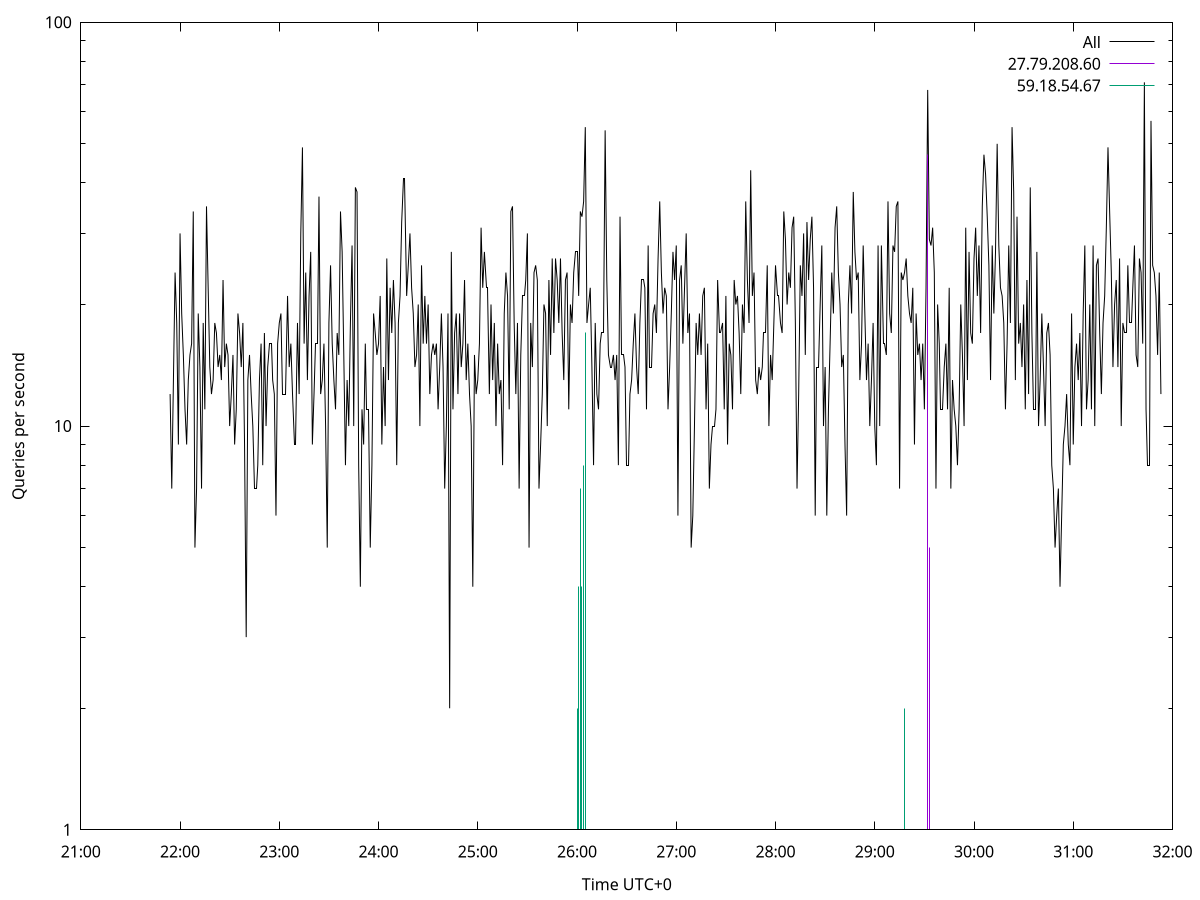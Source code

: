 set terminal pngcairo size 1024,768
set output 'Sun Jan  7 13:21:54 2024.png'
set ylabel 'Queries per second'
set xlabel 'Time UTC+0'
set xdata time
set timefmt "%s"
set log y
plot \
'-' using 1:2 linecolor 0 linetype 2 with lines title 'All', \
'-' using 1:2 linecolor 1 linetype 3 with impulses title "27.79.208.60", \
'-' using 1:2 linecolor 2 linetype 3 with impulses title "59.18.54.67"
1704608514 12
1704608515 7
1704608516 13
1704608517 24
1704608518 18
1704608519 9
1704608520 30
1704608521 19
1704608522 15
1704608523 11
1704608524 9
1704608525 13
1704608526 15
1704608527 16
1704608528 34
1704608529 5
1704608530 7
1704608531 19
1704608532 14
1704608533 7
1704608534 18
1704608535 11
1704608536 35
1704608537 22
1704608538 14
1704608539 12
1704608540 13
1704608541 18
1704608542 17
1704608543 14
1704608544 15
1704608545 13
1704608546 23
1704608547 14
1704608548 16
1704608549 15
1704608550 10
1704608551 12
1704608552 15
1704608553 9
1704608554 11
1704608555 19
1704608556 17
1704608557 14
1704608558 18
1704608559 9
1704608560 3
1704608561 13
1704608562 15
1704608563 12
1704608564 10
1704608565 7
1704608566 7
1704608567 8
1704608568 13
1704608569 16
1704608570 8
1704608571 17
1704608572 10
1704608573 14
1704608574 16
1704608575 16
1704608576 13
1704608577 12
1704608578 6
1704608579 16
1704608580 18
1704608581 19
1704608582 12
1704608583 12
1704608584 12
1704608585 21
1704608586 14
1704608587 16
1704608588 12
1704608589 9
1704608590 9
1704608591 18
1704608592 12
1704608593 30
1704608594 49
1704608595 16
1704608596 24
1704608597 13
1704608598 21
1704608599 27
1704608600 9
1704608601 12
1704608602 16
1704608603 16
1704608604 37
1704608605 12
1704608606 13
1704608607 16
1704608608 10
1704608609 5
1704608610 18
1704608611 25
1704608612 16
1704608613 13
1704608614 11
1704608615 17
1704608616 15
1704608617 34
1704608618 27
1704608619 15
1704608620 8
1704608621 13
1704608622 10
1704608623 18
1704608624 28
1704608625 10
1704608626 39
1704608627 38
1704608628 8
1704608629 4
1704608630 11
1704608631 9
1704608632 16
1704608633 11
1704608634 11
1704608635 5
1704608636 8
1704608637 19
1704608638 17
1704608639 15
1704608640 16
1704608641 21
1704608642 9
1704608643 14
1704608644 10
1704608645 26
1704608646 13
1704608647 22
1704608648 17
1704608649 23
1704608650 18
1704608651 8
1704608652 18
1704608653 21
1704608654 32
1704608655 41
1704608656 41
1704608657 21
1704608658 25
1704608659 30
1704608660 22
1704608661 19
1704608662 14
1704608663 15
1704608664 20
1704608665 10
1704608666 25
1704608667 16
1704608668 21
1704608669 16
1704608670 20
1704608671 12
1704608672 15
1704608673 16
1704608674 15
1704608675 16
1704608676 11
1704608677 14
1704608678 19
1704608679 14
1704608680 7
1704608681 10
1704608682 19
1704608683 2
1704608684 27
1704608685 11
1704608686 17
1704608687 19
1704608688 12
1704608689 19
1704608690 14
1704608691 16
1704608692 23
1704608693 13
1704608694 16
1704608695 12
1704608696 10
1704608697 4
1704608698 15
1704608699 12
1704608700 13
1704608701 16
1704608702 31
1704608703 22
1704608704 27
1704608705 22
1704608706 22
1704608707 12
1704608708 20
1704608709 13
1704608710 18
1704608711 10
1704608712 16
1704608713 12
1704608714 13
1704608715 8
1704608716 19
1704608717 24
1704608718 21
1704608719 11
1704608720 34
1704608721 35
1704608722 18
1704608723 12
1704608724 18
1704608725 7
1704608726 15
1704608727 21
1704608728 21
1704608729 23
1704608730 30
1704608731 5
1704608732 18
1704608733 14
1704608734 24
1704608735 25
1704608736 23
1704608737 7
1704608738 9
1704608739 12
1704608740 20
1704608741 19
1704608742 10
1704608743 23
1704608744 15
1704608745 26
1704608746 17
1704608747 26
1704608748 23
1704608749 18
1704608750 26
1704608751 17
1704608752 13
1704608753 23
1704608754 24
1704608755 11
1704608756 20
1704608757 18
1704608758 24
1704608759 27
1704608760 27
1704608761 21
1704608762 34
1704608763 33
1704608764 36
1704608765 55
1704608766 18
1704608767 20
1704608768 22
1704608769 14
1704608770 8
1704608771 18
1704608772 12
1704608773 11
1704608774 16
1704608775 17
1704608776 17
1704608777 54
1704608778 23
1704608779 15
1704608780 14
1704608781 14
1704608782 15
1704608783 13
1704608784 15
1704608785 8
1704608786 33
1704608787 15
1704608788 15
1704608789 14
1704608790 8
1704608791 8
1704608792 12
1704608793 13
1704608794 16
1704608795 19
1704608796 14
1704608797 12
1704608798 18
1704608799 23
1704608800 23
1704608801 22
1704608802 11
1704608803 28
1704608804 14
1704608805 14
1704608806 19
1704608807 20
1704608808 17
1704608809 26
1704608810 36
1704608811 24
1704608812 19
1704608813 22
1704608814 21
1704608815 11
1704608816 14
1704608817 19
1704608818 27
1704608819 23
1704608820 28
1704608821 6
1704608822 23
1704608823 25
1704608824 16
1704608825 22
1704608826 30
1704608827 17
1704608828 19
1704608829 5
1704608830 6
1704608831 10
1704608832 18
1704608833 15
1704608834 19
1704608835 15
1704608836 21
1704608837 22
1704608838 11
1704608839 16
1704608840 7
1704608841 9
1704608842 10
1704608843 10
1704608844 11
1704608845 23
1704608846 17
1704608847 17
1704608848 18
1704608849 11
1704608850 21
1704608851 9
1704608852 16
1704608853 15
1704608854 11
1704608855 23
1704608856 20
1704608857 21
1704608858 17
1704608859 12
1704608860 20
1704608861 17
1704608862 36
1704608863 23
1704608864 18
1704608865 43
1704608866 21
1704608867 24
1704608868 13
1704608869 12
1704608870 14
1704608871 13
1704608872 14
1704608873 17
1704608874 17
1704608875 25
1704608876 10
1704608877 15
1704608878 13
1704608879 18
1704608880 25
1704608881 21
1704608882 21
1704608883 18
1704608884 17
1704608885 34
1704608886 29
1704608887 20
1704608888 24
1704608889 22
1704608890 31
1704608891 33
1704608892 18
1704608893 7
1704608894 12
1704608895 25
1704608896 21
1704608897 30
1704608898 15
1704608899 32
1704608900 23
1704608901 29
1704608902 33
1704608903 22
1704608904 6
1704608905 14
1704608906 14
1704608907 20
1704608908 28
1704608909 10
1704608910 14
1704608911 6
1704608912 11
1704608913 16
1704608914 24
1704608915 19
1704608916 31
1704608917 35
1704608918 24
1704608919 20
1704608920 14
1704608921 15
1704608922 9
1704608923 6
1704608924 20
1704608925 25
1704608926 19
1704608927 38
1704608928 27
1704608929 23
1704608930 24
1704608931 13
1704608932 16
1704608933 28
1704608934 19
1704608935 13
1704608936 16
1704608937 10
1704608938 13
1704608939 18
1704608940 10
1704608941 8
1704608942 28
1704608943 10
1704608944 28
1704608945 16
1704608946 16
1704608947 15
1704608948 36
1704608949 19
1704608950 17
1704608951 28
1704608952 27
1704608953 35
1704608954 36
1704608955 7
1704608956 24
1704608957 23
1704608958 24
1704608959 26
1704608960 21
1704608961 19
1704608962 18
1704608963 22
1704608964 9
1704608965 19
1704608966 15
1704608967 16
1704608968 13
1704608969 16
1704608970 11
1704608971 22
1704608972 68
1704608973 29
1704608974 28
1704608975 31
1704608976 24
1704608977 7
1704608978 20
1704608979 16
1704608980 11
1704608981 11
1704608982 14
1704608983 16
1704608984 11
1704608985 22
1704608986 7
1704608987 13
1704608988 11
1704608989 10
1704608990 8
1704608991 11
1704608992 20
1704608993 15
1704608994 10
1704608995 31
1704608996 13
1704608997 27
1704608998 17
1704608999 16
1704609000 26
1704609001 31
1704609002 21
1704609003 28
1704609004 17
1704609005 35
1704609006 47
1704609007 42
1704609008 33
1704609009 25
1704609010 13
1704609011 28
1704609012 19
1704609013 27
1704609014 50
1704609015 28
1704609016 22
1704609017 21
1704609018 18
1704609019 11
1704609020 16
1704609021 28
1704609022 18
1704609023 55
1704609024 38
1704609025 13
1704609026 33
1704609027 16
1704609028 18
1704609029 14
1704609030 20
1704609031 11
1704609032 23
1704609033 12
1704609034 39
1704609035 17
1704609036 11
1704609037 11
1704609038 27
1704609039 10
1704609040 13
1704609041 19
1704609042 14
1704609043 10
1704609044 17
1704609045 18
1704609046 15
1704609047 8
1704609048 7
1704609049 5
1704609050 6
1704609051 7
1704609052 4
1704609053 6
1704609054 9
1704609055 10
1704609056 12
1704609057 9
1704609058 8
1704609059 19
1704609060 9
1704609061 14
1704609062 16
1704609063 13
1704609064 17
1704609065 10
1704609066 19
1704609067 28
1704609068 11
1704609069 13
1704609070 20
1704609071 11
1704609072 28
1704609073 10
1704609074 25
1704609075 26
1704609076 17
1704609077 12
1704609078 18
1704609079 21
1704609080 31
1704609081 49
1704609082 34
1704609083 24
1704609084 14
1704609085 20
1704609086 23
1704609087 14
1704609088 26
1704609089 10
1704609090 18
1704609091 17
1704609092 17
1704609093 25
1704609094 18
1704609095 18
1704609096 22
1704609097 28
1704609098 15
1704609099 14
1704609100 26
1704609101 24
1704609102 16
1704609103 71
1704609104 11
1704609105 8
1704609106 8
1704609107 57
1704609108 25
1704609109 24
1704609110 21
1704609111 15
1704609112 24
1704609113 12

e
1704608972 47
1704608973 5

e
1704608759 1
1704608760 2
1704608761 4
1704608762 7
1704608763 4
1704608764 8
1704608765 17
1704608766 1
1704608958 2

e
